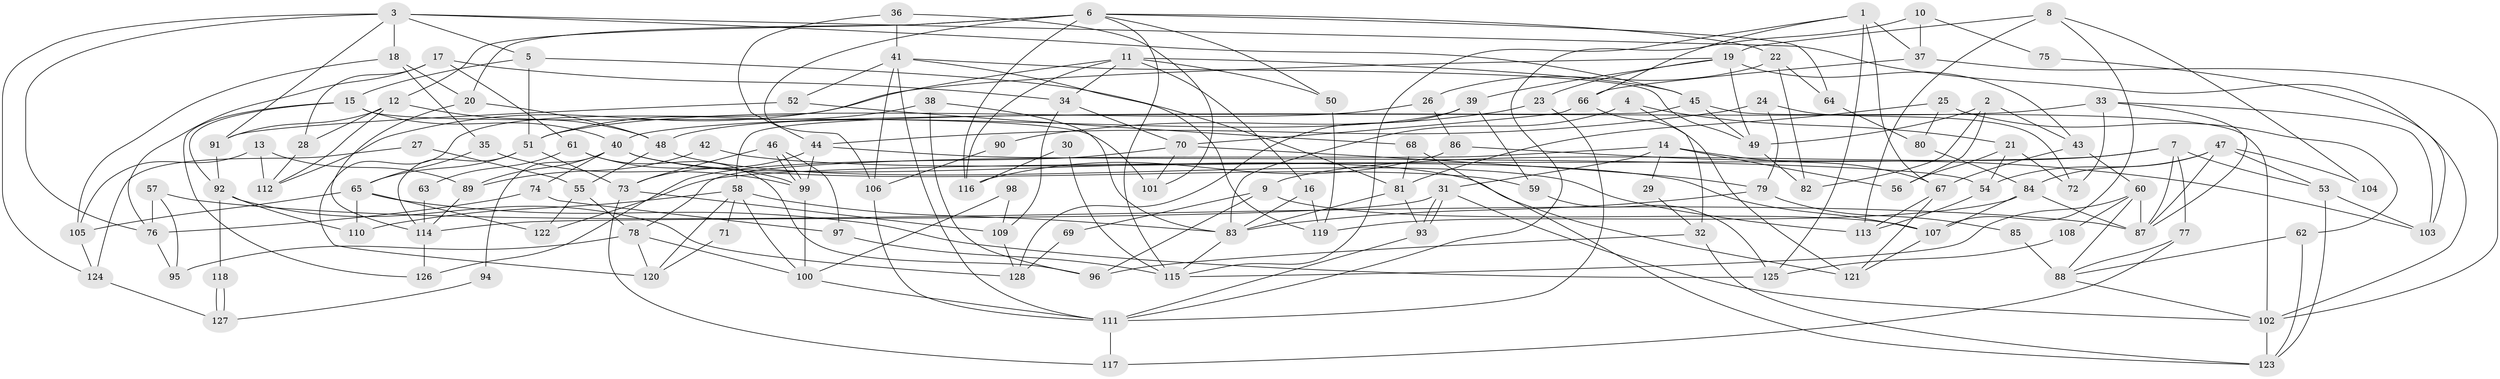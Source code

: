// Generated by graph-tools (version 1.1) at 2025/15/03/09/25 04:15:08]
// undirected, 128 vertices, 256 edges
graph export_dot {
graph [start="1"]
  node [color=gray90,style=filled];
  1;
  2;
  3;
  4;
  5;
  6;
  7;
  8;
  9;
  10;
  11;
  12;
  13;
  14;
  15;
  16;
  17;
  18;
  19;
  20;
  21;
  22;
  23;
  24;
  25;
  26;
  27;
  28;
  29;
  30;
  31;
  32;
  33;
  34;
  35;
  36;
  37;
  38;
  39;
  40;
  41;
  42;
  43;
  44;
  45;
  46;
  47;
  48;
  49;
  50;
  51;
  52;
  53;
  54;
  55;
  56;
  57;
  58;
  59;
  60;
  61;
  62;
  63;
  64;
  65;
  66;
  67;
  68;
  69;
  70;
  71;
  72;
  73;
  74;
  75;
  76;
  77;
  78;
  79;
  80;
  81;
  82;
  83;
  84;
  85;
  86;
  87;
  88;
  89;
  90;
  91;
  92;
  93;
  94;
  95;
  96;
  97;
  98;
  99;
  100;
  101;
  102;
  103;
  104;
  105;
  106;
  107;
  108;
  109;
  110;
  111;
  112;
  113;
  114;
  115;
  116;
  117;
  118;
  119;
  120;
  121;
  122;
  123;
  124;
  125;
  126;
  127;
  128;
  1 -- 115;
  1 -- 37;
  1 -- 66;
  1 -- 67;
  1 -- 125;
  2 -- 82;
  2 -- 43;
  2 -- 49;
  2 -- 56;
  3 -- 76;
  3 -- 18;
  3 -- 5;
  3 -- 45;
  3 -- 91;
  3 -- 102;
  3 -- 124;
  4 -- 83;
  4 -- 21;
  4 -- 32;
  5 -- 51;
  5 -- 15;
  5 -- 81;
  6 -- 116;
  6 -- 50;
  6 -- 12;
  6 -- 20;
  6 -- 22;
  6 -- 64;
  6 -- 106;
  6 -- 115;
  7 -- 53;
  7 -- 77;
  7 -- 9;
  7 -- 87;
  7 -- 122;
  8 -- 19;
  8 -- 113;
  8 -- 104;
  8 -- 107;
  9 -- 107;
  9 -- 69;
  9 -- 96;
  10 -- 111;
  10 -- 37;
  10 -- 75;
  11 -- 34;
  11 -- 120;
  11 -- 16;
  11 -- 45;
  11 -- 50;
  11 -- 116;
  12 -- 91;
  12 -- 28;
  12 -- 48;
  12 -- 112;
  13 -- 112;
  13 -- 105;
  13 -- 89;
  14 -- 78;
  14 -- 31;
  14 -- 29;
  14 -- 56;
  14 -- 67;
  15 -- 126;
  15 -- 40;
  15 -- 92;
  15 -- 101;
  16 -- 119;
  16 -- 83;
  17 -- 28;
  17 -- 61;
  17 -- 34;
  17 -- 76;
  18 -- 35;
  18 -- 20;
  18 -- 105;
  19 -- 43;
  19 -- 49;
  19 -- 23;
  19 -- 39;
  19 -- 112;
  20 -- 48;
  20 -- 114;
  21 -- 56;
  21 -- 72;
  21 -- 54;
  22 -- 64;
  22 -- 26;
  22 -- 82;
  23 -- 111;
  23 -- 90;
  24 -- 79;
  24 -- 44;
  24 -- 72;
  25 -- 62;
  25 -- 81;
  25 -- 80;
  26 -- 51;
  26 -- 86;
  27 -- 55;
  27 -- 124;
  28 -- 112;
  29 -- 32;
  30 -- 116;
  30 -- 115;
  31 -- 102;
  31 -- 93;
  31 -- 93;
  31 -- 114;
  32 -- 123;
  32 -- 96;
  33 -- 87;
  33 -- 40;
  33 -- 72;
  33 -- 103;
  34 -- 70;
  34 -- 109;
  35 -- 99;
  35 -- 65;
  36 -- 44;
  36 -- 41;
  36 -- 101;
  37 -- 102;
  37 -- 66;
  38 -- 96;
  38 -- 51;
  38 -- 83;
  39 -- 128;
  39 -- 48;
  39 -- 59;
  40 -- 89;
  40 -- 59;
  40 -- 74;
  40 -- 94;
  40 -- 121;
  41 -- 106;
  41 -- 49;
  41 -- 52;
  41 -- 111;
  41 -- 119;
  42 -- 107;
  42 -- 89;
  43 -- 60;
  43 -- 67;
  44 -- 54;
  44 -- 99;
  44 -- 73;
  45 -- 49;
  45 -- 58;
  45 -- 102;
  46 -- 73;
  46 -- 99;
  46 -- 99;
  46 -- 97;
  47 -- 84;
  47 -- 54;
  47 -- 53;
  47 -- 87;
  47 -- 104;
  48 -- 55;
  48 -- 113;
  49 -- 82;
  50 -- 119;
  51 -- 114;
  51 -- 65;
  51 -- 73;
  52 -- 91;
  52 -- 68;
  53 -- 123;
  53 -- 103;
  54 -- 113;
  55 -- 78;
  55 -- 122;
  57 -- 76;
  57 -- 87;
  57 -- 95;
  58 -- 83;
  58 -- 71;
  58 -- 100;
  58 -- 110;
  58 -- 120;
  59 -- 125;
  60 -- 87;
  60 -- 115;
  60 -- 88;
  60 -- 108;
  61 -- 96;
  61 -- 99;
  61 -- 63;
  62 -- 123;
  62 -- 88;
  63 -- 114;
  64 -- 80;
  65 -- 125;
  65 -- 122;
  65 -- 105;
  65 -- 110;
  66 -- 121;
  66 -- 70;
  67 -- 113;
  67 -- 121;
  68 -- 81;
  68 -- 123;
  69 -- 128;
  70 -- 101;
  70 -- 79;
  70 -- 126;
  71 -- 120;
  73 -- 109;
  73 -- 117;
  74 -- 97;
  74 -- 76;
  75 -- 103;
  76 -- 95;
  77 -- 117;
  77 -- 88;
  78 -- 95;
  78 -- 100;
  78 -- 120;
  79 -- 83;
  79 -- 85;
  80 -- 84;
  81 -- 83;
  81 -- 93;
  83 -- 115;
  84 -- 107;
  84 -- 87;
  84 -- 119;
  85 -- 88;
  86 -- 103;
  86 -- 116;
  88 -- 102;
  89 -- 114;
  90 -- 106;
  91 -- 92;
  92 -- 110;
  92 -- 118;
  92 -- 128;
  93 -- 111;
  94 -- 127;
  97 -- 115;
  98 -- 109;
  98 -- 100;
  99 -- 100;
  100 -- 111;
  102 -- 123;
  105 -- 124;
  106 -- 111;
  107 -- 121;
  108 -- 125;
  109 -- 128;
  111 -- 117;
  114 -- 126;
  118 -- 127;
  118 -- 127;
  124 -- 127;
}
